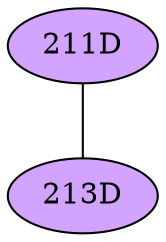 // The Round Table
graph {
	"211D" [fillcolor="#D3A4FF" style=radial]
	"213D" [fillcolor="#D3A4FF" style=radial]
	"211D" -- "213D" [penwidth=1]
}
